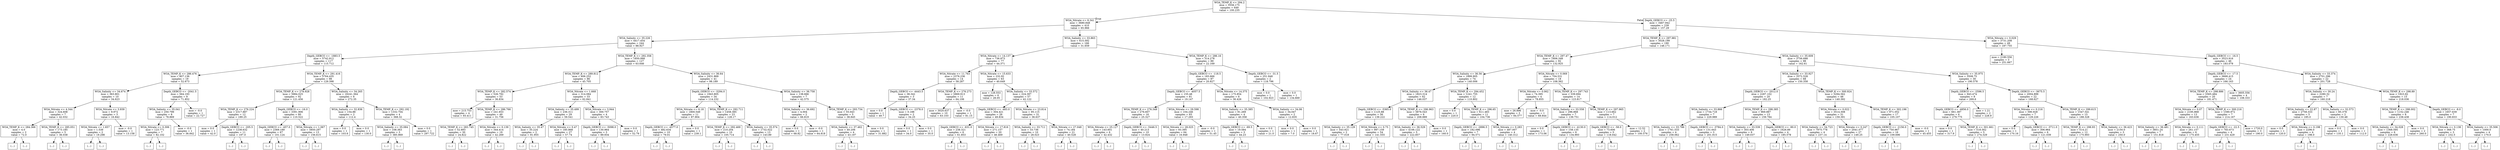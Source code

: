 digraph Tree {
node [shape=box] ;
0 [label="WOA_TEMP_K <= 294.2\nmse = 5556.175\nsamples = 649\nvalue = 100.235"] ;
1 [label="WOA_Nitrate <= 8.341\nmse = 3680.848\nsamples = 410\nvalue = 65.966"] ;
0 -> 1 [labeldistance=2.5, labelangle=45, headlabel="True"] ;
2 [label="WOA_Salinity <= 35.226\nmse = 4417.454\nsamples = 244\nvalue = 88.927"] ;
1 -> 2 ;
3 [label="Depth_GEBCO <= -1883.5\nmse = 5742.912\nsamples = 117\nvalue = 115.712"] ;
2 -> 3 ;
4 [label="WOA_TEMP_K <= 286.476\nmse = 807.136\nsamples = 19\nvalue = 52.673"] ;
3 -> 4 ;
5 [label="WOA_Salinity <= 34.674\nmse = 363.801\nsamples = 10\nvalue = 34.623"] ;
4 -> 5 ;
6 [label="WOA_Nitrate <= 4.344\nmse = 324.608\nsamples = 7\nvalue = 42.032"] ;
5 -> 6 ;
7 [label="WOA_TEMP_K <= 284.366\nmse = 4.0\nsamples = 2\nvalue = 72.0"] ;
6 -> 7 ;
8 [label="(...)"] ;
7 -> 8 ;
9 [label="(...)"] ;
7 -> 9 ;
10 [label="WOA_TEMP_K <= 285.051\nmse = 173.185\nsamples = 5\nvalue = 36.038"] ;
6 -> 10 ;
11 [label="(...)"] ;
10 -> 11 ;
18 [label="(...)"] ;
10 -> 18 ;
19 [label="WOA_Nitrate <= 3.939\nmse = 9.972\nsamples = 3\nvalue = 16.842"] ;
5 -> 19 ;
20 [label="WOA_Nitrate <= 1.657\nmse = 1.539\nsamples = 2\nvalue = 19.298"] ;
19 -> 20 ;
21 [label="(...)"] ;
20 -> 21 ;
22 [label="(...)"] ;
20 -> 22 ;
23 [label="mse = -0.0\nsamples = 1\nvalue = 13.158"] ;
19 -> 23 ;
24 [label="Depth_GEBCO <= -2041.5\nmse = 564.193\nsamples = 9\nvalue = 71.852"] ;
4 -> 24 ;
25 [label="WOA_Salinity <= 35.041\nmse = 250.799\nsamples = 8\nvalue = 78.869"] ;
24 -> 25 ;
26 [label="WOA_Nitrate <= 0.306\nmse = 123.771\nsamples = 7\nvalue = 82.102"] ;
25 -> 26 ;
27 [label="(...)"] ;
26 -> 27 ;
32 [label="(...)"] ;
26 -> 32 ;
39 [label="mse = -0.0\nsamples = 1\nvalue = 36.842"] ;
25 -> 39 ;
40 [label="mse = -0.0\nsamples = 1\nvalue = 22.727"] ;
24 -> 40 ;
41 [label="WOA_TEMP_K <= 291.416\nmse = 5764.435\nsamples = 98\nvalue = 129.398"] ;
3 -> 41 ;
42 [label="WOA_TEMP_K <= 278.928\nmse = 3984.025\nsamples = 92\nvalue = 121.456"] ;
41 -> 42 ;
43 [label="WOA_TEMP_K <= 276.224\nmse = 2317.887\nsamples = 12\nvalue = 189.25"] ;
42 -> 43 ;
44 [label="mse = 0.0\nsamples = 1\nvalue = 42.0"] ;
43 -> 44 ;
45 [label="Depth_GEBCO <= -205.5\nmse = 1238.632\nsamples = 11\nvalue = 197.0"] ;
43 -> 45 ;
46 [label="(...)"] ;
45 -> 46 ;
51 [label="(...)"] ;
45 -> 51 ;
62 [label="Depth_GEBCO <= -16.0\nmse = 3391.906\nsamples = 80\nvalue = 110.522"] ;
42 -> 62 ;
63 [label="Depth_GEBCO <= -457.0\nmse = 2369.189\nsamples = 67\nvalue = 101.124"] ;
62 -> 63 ;
64 [label="(...)"] ;
63 -> 64 ;
75 [label="(...)"] ;
63 -> 75 ;
190 [label="WOA_Nitrate <= 1.067\nmse = 5850.297\nsamples = 13\nvalue = 156.615"] ;
62 -> 190 ;
191 [label="(...)"] ;
190 -> 191 ;
196 [label="(...)"] ;
190 -> 196 ;
211 [label="WOA_Salinity <= 34.265\nmse = 16241.364\nsamples = 6\nvalue = 272.35"] ;
41 -> 211 ;
212 [label="WOA_Salinity <= 32.836\nmse = 154.88\nsamples = 2\nvalue = 112.4"] ;
211 -> 212 ;
213 [label="mse = 0.0\nsamples = 1\nvalue = 103.6"] ;
212 -> 213 ;
214 [label="mse = 0.0\nsamples = 1\nvalue = 130.0"] ;
212 -> 214 ;
215 [label="WOA_TEMP_K <= 292.192\nmse = 1332.704\nsamples = 4\nvalue = 368.32"] ;
211 -> 215 ;
216 [label="WOA_Salinity <= 35.084\nmse = 108.363\nsamples = 3\nvalue = 385.969"] ;
215 -> 216 ;
217 [label="(...)"] ;
216 -> 217 ;
218 [label="(...)"] ;
216 -> 218 ;
221 [label="mse = 0.0\nsamples = 1\nvalue = 297.722"] ;
215 -> 221 ;
222 [label="WOA_TEMP_K <= 292.358\nmse = 1850.068\nsamples = 127\nvalue = 63.646"] ;
2 -> 222 ;
223 [label="WOA_TEMP_K <= 289.812\nmse = 606.252\nsamples = 86\nvalue = 45.705"] ;
222 -> 223 ;
224 [label="WOA_TEMP_K <= 282.574\nmse = 526.792\nsamples = 53\nvalue = 36.834"] ;
223 -> 224 ;
225 [label="mse = 215.753\nsamples = 4\nvalue = 93.411"] ;
224 -> 225 ;
226 [label="WOA_TEMP_K <= 286.766\nmse = 241.653\nsamples = 49\nvalue = 31.756"] ;
224 -> 226 ;
227 [label="WOA_TEMP_K <= 283.745\nmse = 52.893\nsamples = 30\nvalue = 24.822"] ;
226 -> 227 ;
228 [label="(...)"] ;
227 -> 228 ;
237 [label="(...)"] ;
227 -> 237 ;
258 [label="WOA_Nitrate <= 0.139\nmse = 344.414\nsamples = 19\nvalue = 42.269"] ;
226 -> 258 ;
259 [label="(...)"] ;
258 -> 259 ;
260 [label="(...)"] ;
258 -> 260 ;
289 [label="WOA_Nitrate <= 1.668\nmse = 314.084\nsamples = 33\nvalue = 62.841"] ;
223 -> 289 ;
290 [label="WOA_Salinity <= 35.499\nmse = 236.311\nsamples = 29\nvalue = 59.541"] ;
289 -> 290 ;
291 [label="WOA_Salinity <= 35.47\nmse = 35.224\nsamples = 2\nvalue = 91.955"] ;
290 -> 291 ;
292 [label="(...)"] ;
291 -> 292 ;
293 [label="(...)"] ;
291 -> 293 ;
294 [label="WOA_Nitrate <= 0.47\nmse = 185.868\nsamples = 27\nvalue = 57.74"] ;
290 -> 294 ;
295 [label="(...)"] ;
294 -> 295 ;
310 [label="(...)"] ;
294 -> 310 ;
337 [label="WOA_Nitrate <= 3.944\nmse = 300.757\nsamples = 4\nvalue = 83.743"] ;
289 -> 337 ;
338 [label="Depth_GEBCO <= -5098.0\nmse = 130.964\nsamples = 3\nvalue = 89.934"] ;
337 -> 338 ;
339 [label="(...)"] ;
338 -> 339 ;
340 [label="(...)"] ;
338 -> 340 ;
343 [label="mse = 0.0\nsamples = 1\nvalue = 52.79"] ;
337 -> 343 ;
344 [label="WOA_Salinity <= 36.64\nmse = 2431.869\nsamples = 41\nvalue = 98.189"] ;
222 -> 344 ;
345 [label="Depth_GEBCO <= -3294.0\nmse = 1943.805\nsamples = 34\nvalue = 114.232"] ;
344 -> 345 ;
346 [label="WOA_Nitrate <= 6.18\nmse = 1800.549\nsamples = 11\nvalue = 87.904"] ;
345 -> 346 ;
347 [label="Depth_GEBCO <= -4577.0\nmse = 482.634\nsamples = 10\nvalue = 79.01"] ;
346 -> 347 ;
348 [label="(...)"] ;
347 -> 348 ;
359 [label="(...)"] ;
347 -> 359 ;
366 [label="mse = 0.0\nsamples = 1\nvalue = 239.1"] ;
346 -> 366 ;
367 [label="WOA_TEMP_K <= 292.711\nmse = 1458.385\nsamples = 23\nvalue = 128.17"] ;
345 -> 367 ;
368 [label="WOA_TEMP_K <= 292.469\nmse = 210.204\nsamples = 10\nvalue = 105.714"] ;
367 -> 368 ;
369 [label="(...)"] ;
368 -> 369 ;
370 [label="(...)"] ;
368 -> 370 ;
379 [label="WOA_Salinity <= 35.574\nmse = 1732.022\nsamples = 13\nvalue = 143.89"] ;
367 -> 379 ;
380 [label="(...)"] ;
379 -> 380 ;
381 [label="(...)"] ;
379 -> 381 ;
392 [label="WOA_Salinity <= 36.758\nmse = 138.666\nsamples = 7\nvalue = 42.575"] ;
344 -> 392 ;
393 [label="WOA_Salinity <= 36.692\nmse = 4.004\nsamples = 2\nvalue = 66.819"] ;
392 -> 393 ;
394 [label="mse = 0.0\nsamples = 1\nvalue = 68.82"] ;
393 -> 394 ;
395 [label="mse = -0.0\nsamples = 1\nvalue = 64.818"] ;
393 -> 395 ;
396 [label="WOA_TEMP_K <= 293.734\nmse = 55.043\nsamples = 5\nvalue = 38.845"] ;
392 -> 396 ;
397 [label="WOA_Salinity <= 37.462\nmse = 40.206\nsamples = 4\nvalue = 43.197"] ;
396 -> 397 ;
398 [label="(...)"] ;
397 -> 398 ;
399 [label="(...)"] ;
397 -> 399 ;
400 [label="mse = 0.0\nsamples = 1\nvalue = 31.882"] ;
396 -> 400 ;
401 [label="WOA_Salinity <= 33.863\nmse = 615.592\nsamples = 166\nvalue = 31.659"] ;
1 -> 401 ;
402 [label="WOA_Nitrate <= 14.137\nmse = 736.973\nsamples = 77\nvalue = 44.371"] ;
401 -> 402 ;
403 [label="WOA_Nitrate <= 11.763\nmse = 2376.236\nsamples = 14\nvalue = 58.287"] ;
402 -> 403 ;
404 [label="Depth_GEBCO <= -4443.5\nmse = 38.342\nsamples = 3\nvalue = 37.34"] ;
403 -> 404 ;
405 [label="mse = 0.0\nsamples = 1\nvalue = 49.7"] ;
404 -> 405 ;
406 [label="Depth_GEBCO <= -2378.0\nmse = 0.188\nsamples = 2\nvalue = 34.25"] ;
404 -> 406 ;
407 [label="mse = 0.0\nsamples = 1\nvalue = 34.0"] ;
406 -> 407 ;
408 [label="mse = 0.0\nsamples = 1\nvalue = 35.0"] ;
406 -> 408 ;
409 [label="WOA_TEMP_K <= 276.273\nmse = 2869.913\nsamples = 11\nvalue = 64.106"] ;
403 -> 409 ;
410 [label="mse = 3020.637\nsamples = 10\nvalue = 63.103"] ;
409 -> 410 ;
411 [label="mse = -0.0\nsamples = 1\nvalue = 81.15"] ;
409 -> 411 ;
412 [label="WOA_Nitrate <= 15.633\nmse = 232.92\nsamples = 63\nvalue = 40.649"] ;
402 -> 412 ;
413 [label="mse = 128.553\nsamples = 6\nvalue = 28.05"] ;
412 -> 413 ;
414 [label="WOA_Salinity <= 33.572\nmse = 224.397\nsamples = 57\nvalue = 42.122"] ;
412 -> 414 ;
415 [label="Depth_GEBCO <= -483.0\nmse = 304.421\nsamples = 26\nvalue = 49.834"] ;
414 -> 415 ;
416 [label="Depth_GEBCO <= -631.0\nmse = 238.321\nsamples = 6\nvalue = 61.853"] ;
415 -> 416 ;
417 [label="(...)"] ;
416 -> 417 ;
424 [label="(...)"] ;
416 -> 424 ;
427 [label="WOA_Nitrate <= 17.816\nmse = 271.157\nsamples = 20\nvalue = 46.469"] ;
415 -> 427 ;
428 [label="(...)"] ;
427 -> 428 ;
431 [label="(...)"] ;
427 -> 431 ;
442 [label="WOA_Nitrate <= 23.814\nmse = 95.115\nsamples = 31\nvalue = 36.637"] ;
414 -> 442 ;
443 [label="WOA_Salinity <= 33.711\nmse = 33.736\nsamples = 10\nvalue = 28.023"] ;
442 -> 443 ;
444 [label="(...)"] ;
443 -> 444 ;
449 [label="(...)"] ;
443 -> 449 ;
458 [label="WOA_Nitrate <= 27.048\nmse = 74.184\nsamples = 21\nvalue = 40.528"] ;
442 -> 458 ;
459 [label="(...)"] ;
458 -> 459 ;
488 [label="(...)"] ;
458 -> 488 ;
497 [label="WOA_TEMP_K <= 286.16\nmse = 314.278\nsamples = 89\nvalue = 22.169"] ;
401 -> 497 ;
498 [label="Depth_GEBCO <= -118.5\nmse = 183.666\nsamples = 87\nvalue = 20.827"] ;
497 -> 498 ;
499 [label="Depth_GEBCO <= -4057.5\nmse = 155.48\nsamples = 81\nvalue = 19.147"] ;
498 -> 499 ;
500 [label="WOA_TEMP_K <= 276.349\nmse = 276.607\nsamples = 16\nvalue = 25.327"] ;
499 -> 500 ;
501 [label="WOA_Nitrate <= 25.127\nmse = 143.601\nsamples = 6\nvalue = 42.432"] ;
500 -> 501 ;
502 [label="(...)"] ;
501 -> 502 ;
507 [label="(...)"] ;
501 -> 507 ;
512 [label="Depth_GEBCO <= -5446.5\nmse = 40.213\nsamples = 10\nvalue = 13.924"] ;
500 -> 512 ;
513 [label="(...)"] ;
512 -> 513 ;
514 [label="(...)"] ;
512 -> 514 ;
531 [label="WOA_Nitrate <= 29.598\nmse = 104.246\nsamples = 65\nvalue = 17.293"] ;
499 -> 531 ;
532 [label="WOA_Nitrate <= 28.025\nmse = 93.395\nsamples = 64\nvalue = 16.948"] ;
531 -> 532 ;
533 [label="(...)"] ;
532 -> 533 ;
612 [label="(...)"] ;
532 -> 612 ;
619 [label="mse = -0.0\nsamples = 1\nvalue = 51.45"] ;
531 -> 619 ;
620 [label="WOA_Nitrate <= 14.375\nmse = 175.854\nsamples = 6\nvalue = 36.426"] ;
498 -> 620 ;
621 [label="WOA_Salinity <= 35.385\nmse = 91.269\nsamples = 4\nvalue = 40.358"] ;
620 -> 621 ;
622 [label="Depth_GEBCO <= -69.5\nmse = 19.584\nsamples = 3\nvalue = 44.23"] ;
621 -> 622 ;
623 [label="(...)"] ;
622 -> 623 ;
626 [label="(...)"] ;
622 -> 626 ;
627 [label="mse = 0.0\nsamples = 1\nvalue = 21.0"] ;
621 -> 627 ;
628 [label="WOA_Salinity <= 34.06\nmse = 34.047\nsamples = 2\nvalue = 12.835"] ;
620 -> 628 ;
629 [label="mse = 0.0\nsamples = 1\nvalue = 7.0"] ;
628 -> 629 ;
630 [label="mse = 0.0\nsamples = 1\nvalue = 18.67"] ;
628 -> 630 ;
631 [label="Depth_GEBCO <= -31.5\nmse = 251.948\nsamples = 2\nvalue = 118.796"] ;
497 -> 631 ;
632 [label="mse = 0.0\nsamples = 1\nvalue = 102.923"] ;
631 -> 632 ;
633 [label="mse = 0.0\nsamples = 1\nvalue = 134.669"] ;
631 -> 633 ;
634 [label="Depth_GEBCO <= -25.5\nmse = 3467.942\nsamples = 239\nvalue = 157.29"] ;
0 -> 634 [labeldistance=2.5, labelangle=-45, headlabel="False"] ;
635 [label="WOA_TEMP_K <= 297.981\nmse = 3028.199\nsamples = 190\nvalue = 148.171"] ;
634 -> 635 ;
636 [label="WOA_TEMP_K <= 297.47\nmse = 1806.348\nsamples = 92\nvalue = 132.925"] ;
635 -> 636 ;
637 [label="WOA_Salinity <= 36.56\nmse = 1899.905\nsamples = 74\nvalue = 140.006"] ;
636 -> 637 ;
638 [label="WOA_Salinity <= 36.47\nmse = 1823.314\nsamples = 62\nvalue = 146.037"] ;
637 -> 638 ;
639 [label="Depth_GEBCO <= -5365.0\nmse = 1125.88\nsamples = 56\nvalue = 139.222"] ;
638 -> 639 ;
640 [label="WOA_Salinity <= 35.129\nmse = 543.921\nsamples = 2\nvalue = 77.018"] ;
639 -> 640 ;
641 [label="(...)"] ;
640 -> 641 ;
642 [label="(...)"] ;
640 -> 642 ;
643 [label="WOA_Nitrate <= 0.75\nmse = 997.159\nsamples = 54\nvalue = 141.555"] ;
639 -> 643 ;
644 [label="(...)"] ;
643 -> 644 ;
713 [label="(...)"] ;
643 -> 713 ;
730 [label="WOA_TEMP_K <= 296.963\nmse = 3876.543\nsamples = 6\nvalue = 208.889"] ;
638 -> 730 ;
731 [label="WOA_Salinity <= 36.529\nmse = 4106.122\nsamples = 5\nvalue = 222.857"] ;
730 -> 731 ;
732 [label="(...)"] ;
731 -> 732 ;
735 [label="(...)"] ;
731 -> 735 ;
736 [label="mse = 0.0\nsamples = 1\nvalue = 160.0"] ;
730 -> 736 ;
737 [label="WOA_TEMP_K <= 294.452\nmse = 1241.755\nsamples = 12\nvalue = 110.802"] ;
637 -> 737 ;
738 [label="mse = 0.0\nsamples = 1\nvalue = 220.0"] ;
737 -> 738 ;
739 [label="WOA_TEMP_K <= 296.65\nmse = 611.483\nsamples = 11\nvalue = 104.736"] ;
737 -> 739 ;
740 [label="Depth_GEBCO <= -2896.5\nmse = 182.096\nsamples = 7\nvalue = 94.571"] ;
739 -> 740 ;
741 [label="(...)"] ;
740 -> 741 ;
750 [label="(...)"] ;
740 -> 750 ;
753 [label="WOA_Nitrate <= 0.283\nmse = 487.007\nsamples = 4\nvalue = 140.312"] ;
739 -> 753 ;
754 [label="(...)"] ;
753 -> 754 ;
759 [label="(...)"] ;
753 -> 759 ;
760 [label="WOA_Nitrate <= 0.069\nmse = 704.531\nsamples = 18\nvalue = 108.362"] ;
636 -> 760 ;
761 [label="WOA_Nitrate <= 0.062\nmse = 74.395\nsamples = 4\nvalue = 78.855"] ;
760 -> 761 ;
762 [label="mse = 26.896\nsamples = 3\nvalue = 84.577"] ;
761 -> 762 ;
763 [label="mse = -0.0\nsamples = 1\nvalue = 68.844"] ;
761 -> 763 ;
764 [label="WOA_TEMP_K <= 297.743\nmse = 339.694\nsamples = 14\nvalue = 123.817"] ;
760 -> 764 ;
765 [label="WOA_Salinity <= 33.558\nmse = 296.868\nsamples = 7\nvalue = 139.751"] ;
764 -> 765 ;
766 [label="mse = 0.0\nsamples = 1\nvalue = 173.06"] ;
765 -> 766 ;
767 [label="Depth_GEBCO <= -4130.0\nmse = 158.135\nsamples = 6\nvalue = 134.993"] ;
765 -> 767 ;
768 [label="(...)"] ;
767 -> 768 ;
769 [label="(...)"] ;
767 -> 769 ;
776 [label="WOA_TEMP_K <= 297.965\nmse = 113.662\nsamples = 7\nvalue = 114.012"] ;
764 -> 776 ;
777 [label="Depth_GEBCO <= -58.0\nmse = 73.606\nsamples = 5\nvalue = 118.042"] ;
776 -> 777 ;
778 [label="(...)"] ;
777 -> 778 ;
783 [label="(...)"] ;
777 -> 783 ;
786 [label="mse = 12.52\nsamples = 2\nvalue = 100.576"] ;
776 -> 786 ;
787 [label="WOA_Salinity <= 35.609\nmse = 3756.688\nsamples = 98\nvalue = 162.61"] ;
635 -> 787 ;
788 [label="WOA_Salinity <= 33.927\nmse = 3372.528\nsamples = 68\nvalue = 150.358"] ;
787 -> 788 ;
789 [label="Depth_GEBCO <= -2012.0\nmse = 2287.102\nsamples = 20\nvalue = 182.25"] ;
788 -> 789 ;
790 [label="WOA_Salinity <= 33.866\nmse = 1734.718\nsamples = 7\nvalue = 229.989"] ;
789 -> 790 ;
791 [label="WOA_Salinity <= 33.786\nmse = 1761.533\nsamples = 4\nvalue = 258.062"] ;
790 -> 791 ;
792 [label="(...)"] ;
791 -> 792 ;
797 [label="(...)"] ;
791 -> 797 ;
798 [label="Depth_GEBCO <= -3784.0\nmse = 131.643\nsamples = 3\nvalue = 201.915"] ;
790 -> 798 ;
799 [label="(...)"] ;
798 -> 799 ;
800 [label="(...)"] ;
798 -> 800 ;
803 [label="WOA_TEMP_K <= 298.385\nmse = 969.887\nsamples = 13\nvalue = 159.784"] ;
789 -> 803 ;
804 [label="WOA_Salinity <= 33.539\nmse = 303.406\nsamples = 9\nvalue = 149.037"] ;
803 -> 804 ;
805 [label="(...)"] ;
804 -> 805 ;
810 [label="(...)"] ;
804 -> 810 ;
817 [label="Depth_GEBCO <= -90.0\nmse = 1626.89\nsamples = 4\nvalue = 185.578"] ;
803 -> 817 ;
818 [label="(...)"] ;
817 -> 818 ;
821 [label="(...)"] ;
817 -> 821 ;
822 [label="WOA_TEMP_K <= 300.924\nmse = 3294.562\nsamples = 48\nvalue = 140.392"] ;
788 -> 822 ;
823 [label="WOA_Nitrate <= 0.022\nmse = 3514.308\nsamples = 31\nvalue = 159.391"] ;
822 -> 823 ;
824 [label="WOA_Salinity <= 34.723\nmse = 7975.778\nsamples = 4\nvalue = 237.14"] ;
823 -> 824 ;
825 [label="(...)"] ;
824 -> 825 ;
826 [label="(...)"] ;
824 -> 826 ;
831 [label="WOA_Nitrate <= 0.247\nmse = 2041.077\nsamples = 27\nvalue = 149.25"] ;
823 -> 831 ;
832 [label="(...)"] ;
831 -> 832 ;
857 [label="(...)"] ;
831 -> 857 ;
882 [label="WOA_TEMP_K <= 302.196\nmse = 971.052\nsamples = 17\nvalue = 105.107"] ;
822 -> 882 ;
883 [label="Depth_GEBCO <= -2156.0\nmse = 750.967\nsamples = 16\nvalue = 109.696"] ;
882 -> 883 ;
884 [label="(...)"] ;
883 -> 884 ;
911 [label="(...)"] ;
883 -> 911 ;
912 [label="mse = -0.0\nsamples = 1\nvalue = 45.455"] ;
882 -> 912 ;
913 [label="WOA_Salinity <= 35.975\nmse = 3508.75\nsamples = 30\nvalue = 190.578"] ;
787 -> 913 ;
914 [label="Depth_GEBCO <= -2596.5\nmse = 943.474\nsamples = 8\nvalue = 269.6"] ;
913 -> 914 ;
915 [label="Depth_GEBCO <= -4856.0\nmse = 661.387\nsamples = 6\nvalue = 279.775"] ;
914 -> 915 ;
916 [label="mse = 0.0\nsamples = 1\nvalue = 317.9"] ;
915 -> 916 ;
917 [label="WOA_TEMP_K <= 301.661\nmse = 518.562\nsamples = 5\nvalue = 274.329"] ;
915 -> 917 ;
918 [label="(...)"] ;
917 -> 918 ;
925 [label="(...)"] ;
917 -> 925 ;
926 [label="mse = 1.21\nsamples = 2\nvalue = 228.9"] ;
914 -> 926 ;
927 [label="Depth_GEBCO <= -3675.5\nmse = 2004.899\nsamples = 22\nvalue = 168.627"] ;
913 -> 927 ;
928 [label="WOA_Nitrate <= 0.216\nmse = 590.928\nsamples = 7\nvalue = 129.226"] ;
927 -> 928 ;
929 [label="mse = 0.0\nsamples = 1\nvalue = 170.16"] ;
928 -> 929 ;
930 [label="Depth_GEBCO <= -3711.0\nmse = 306.964\nsamples = 6\nvalue = 121.039"] ;
928 -> 930 ;
931 [label="(...)"] ;
930 -> 931 ;
940 [label="(...)"] ;
930 -> 940 ;
941 [label="WOA_TEMP_K <= 299.615\nmse = 1547.541\nsamples = 15\nvalue = 188.328"] ;
927 -> 941 ;
942 [label="WOA_TEMP_K <= 298.93\nmse = 514.21\nsamples = 12\nvalue = 175.993"] ;
941 -> 942 ;
943 [label="(...)"] ;
942 -> 943 ;
952 [label="(...)"] ;
942 -> 952 ;
955 [label="WOA_Salinity <= 36.423\nmse = 2150.0\nsamples = 3\nvalue = 250.0"] ;
941 -> 955 ;
956 [label="(...)"] ;
955 -> 956 ;
957 [label="(...)"] ;
955 -> 957 ;
958 [label="WOA_Nitrate <= 0.029\nmse = 3731.208\nsamples = 49\nvalue = 187.755"] ;
634 -> 958 ;
959 [label="mse = 2180.556\nsamples = 3\nvalue = 251.667"] ;
958 -> 959 ;
960 [label="Depth_GEBCO <= -16.5\nmse = 3523.916\nsamples = 46\nvalue = 183.078"] ;
958 -> 960 ;
961 [label="Depth_GEBCO <= -17.5\nmse = 3668.415\nsamples = 24\nvalue = 166.163"] ;
960 -> 961 ;
962 [label="WOA_TEMP_K <= 298.886\nmse = 2565.484\nsamples = 20\nvalue = 181.471"] ;
961 -> 962 ;
963 [label="WOA_Nitrate <= 0.07\nmse = 2195.868\nsamples = 13\nvalue = 163.636"] ;
962 -> 963 ;
964 [label="WOA_Salinity <= 36.481\nmse = 3851.24\nsamples = 7\nvalue = 151.818"] ;
963 -> 964 ;
965 [label="(...)"] ;
964 -> 965 ;
966 [label="(...)"] ;
964 -> 966 ;
967 [label="WOA_Nitrate <= 0.111\nmse = 261.157\nsamples = 6\nvalue = 175.455"] ;
963 -> 967 ;
968 [label="(...)"] ;
967 -> 968 ;
969 [label="(...)"] ;
967 -> 969 ;
972 [label="WOA_TEMP_K <= 300.216\nmse = 1590.972\nsamples = 7\nvalue = 214.167"] ;
962 -> 972 ;
973 [label="Depth_GEBCO <= -22.5\nmse = 783.673\nsamples = 4\nvalue = 231.429"] ;
972 -> 973 ;
974 [label="(...)"] ;
973 -> 974 ;
975 [label="(...)"] ;
973 -> 975 ;
976 [label="mse = 1720.0\nsamples = 3\nvalue = 190.0"] ;
972 -> 976 ;
977 [label="mse = 3605.556\nsamples = 4\nvalue = 108.333"] ;
961 -> 977 ;
978 [label="WOA_Salinity <= 33.374\nmse = 2701.296\nsamples = 22\nvalue = 201.728"] ;
960 -> 978 ;
979 [label="WOA_Salinity <= 30.24\nmse = 2280.32\nsamples = 7\nvalue = 160.218"] ;
978 -> 979 ;
980 [label="WOA_Salinity <= 22.87\nmse = 2758.333\nsamples = 5\nvalue = 185.0"] ;
979 -> 980 ;
981 [label="mse = 0.0\nsamples = 1\nvalue = 120.0"] ;
980 -> 981 ;
982 [label="WOA_Nitrate <= 0.198\nmse = 2296.0\nsamples = 4\nvalue = 198.0"] ;
980 -> 982 ;
983 [label="(...)"] ;
982 -> 983 ;
984 [label="(...)"] ;
982 -> 984 ;
985 [label="WOA_Salinity <= 32.573\nmse = 85.378\nsamples = 2\nvalue = 130.48"] ;
979 -> 985 ;
986 [label="mse = 0.0\nsamples = 1\nvalue = 135.1"] ;
985 -> 986 ;
987 [label="mse = 0.0\nsamples = 1\nvalue = 112.0"] ;
985 -> 987 ;
988 [label="WOA_TEMP_K <= 298.89\nmse = 1923.82\nsamples = 15\nvalue = 218.036"] ;
978 -> 988 ;
989 [label="WOA_TEMP_K <= 298.002\nmse = 1152.246\nsamples = 8\nvalue = 238.438"] ;
988 -> 989 ;
990 [label="WOA_Salinity <= 34.028\nmse = 1368.595\nsamples = 6\nvalue = 228.636"] ;
989 -> 990 ;
991 [label="(...)"] ;
990 -> 991 ;
992 [label="(...)"] ;
990 -> 992 ;
997 [label="mse = 0.0\nsamples = 2\nvalue = 260.0"] ;
989 -> 997 ;
998 [label="Depth_GEBCO <= -8.0\nmse = 1657.639\nsamples = 7\nvalue = 190.833"] ;
988 -> 998 ;
999 [label="WOA_Nitrate <= 0.138\nmse = 368.75\nsamples = 3\nvalue = 232.5"] ;
998 -> 999 ;
1000 [label="(...)"] ;
999 -> 1000 ;
1001 [label="(...)"] ;
999 -> 1001 ;
1002 [label="WOA_Salinity <= 35.506\nmse = 1000.0\nsamples = 4\nvalue = 170.0"] ;
998 -> 1002 ;
1003 [label="(...)"] ;
1002 -> 1003 ;
1004 [label="(...)"] ;
1002 -> 1004 ;
}